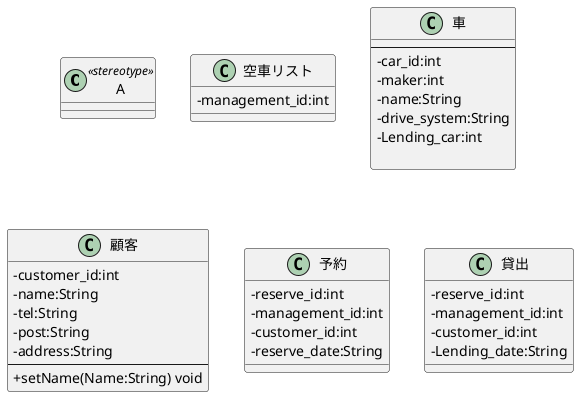 @startuml 車両貸出システム
skinparam classAttributeIconSize 0
class A <<stereotype>> {}
class 空車リスト {
- management_id:int
}
class 車 {
---
- car_id:int
- maker:int
- name:String
- drive_system:String
- Lending_car:int

}
class 顧客 {
- customer_id:int
- name:String
- tel:String
- post:String
- address:String
---
+ setName(Name:String) void 
}
class 予約 {
- reserve_id:int
- management_id:int
- customer_id:int
- reserve_date:String
}
class 貸出 {
- reserve_id:int
- management_id:int
- customer_id:int
- Lending_date:String
}
@enduml
